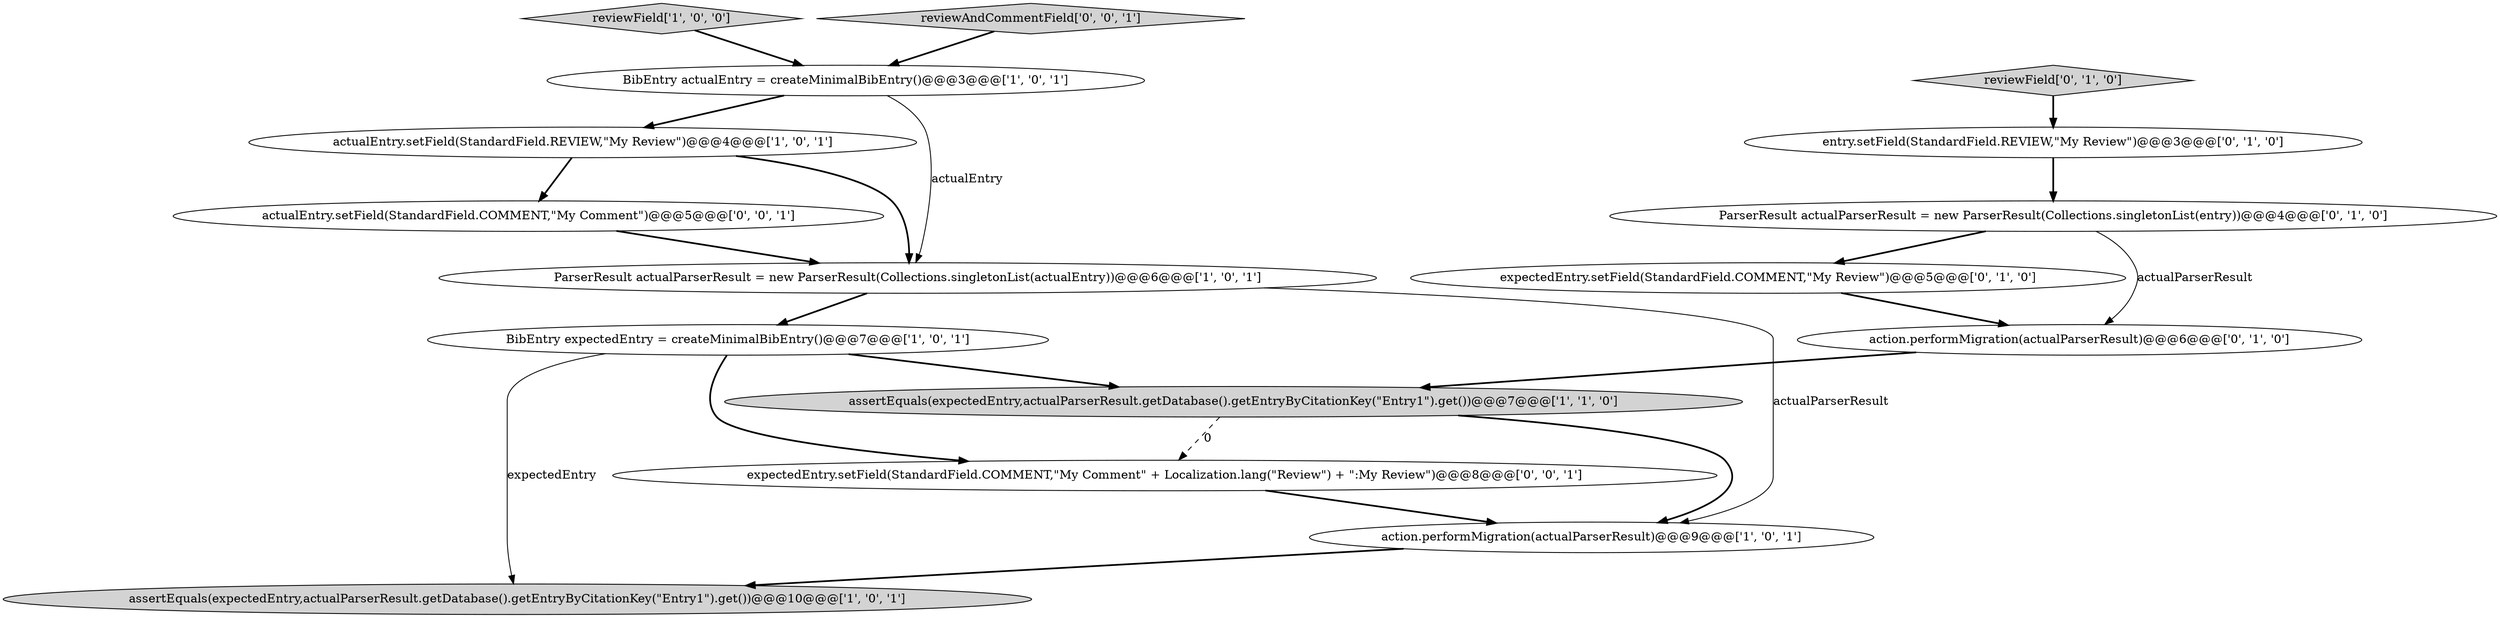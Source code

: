 digraph {
1 [style = filled, label = "assertEquals(expectedEntry,actualParserResult.getDatabase().getEntryByCitationKey(\"Entry1\").get())@@@7@@@['1', '1', '0']", fillcolor = lightgray, shape = ellipse image = "AAA0AAABBB1BBB"];
10 [style = filled, label = "expectedEntry.setField(StandardField.COMMENT,\"My Review\")@@@5@@@['0', '1', '0']", fillcolor = white, shape = ellipse image = "AAA0AAABBB2BBB"];
0 [style = filled, label = "actualEntry.setField(StandardField.REVIEW,\"My Review\")@@@4@@@['1', '0', '1']", fillcolor = white, shape = ellipse image = "AAA0AAABBB1BBB"];
5 [style = filled, label = "reviewField['1', '0', '0']", fillcolor = lightgray, shape = diamond image = "AAA0AAABBB1BBB"];
11 [style = filled, label = "ParserResult actualParserResult = new ParserResult(Collections.singletonList(entry))@@@4@@@['0', '1', '0']", fillcolor = white, shape = ellipse image = "AAA0AAABBB2BBB"];
13 [style = filled, label = "expectedEntry.setField(StandardField.COMMENT,\"My Comment\" + Localization.lang(\"Review\") + \":My Review\")@@@8@@@['0', '0', '1']", fillcolor = white, shape = ellipse image = "AAA0AAABBB3BBB"];
4 [style = filled, label = "ParserResult actualParserResult = new ParserResult(Collections.singletonList(actualEntry))@@@6@@@['1', '0', '1']", fillcolor = white, shape = ellipse image = "AAA0AAABBB1BBB"];
15 [style = filled, label = "actualEntry.setField(StandardField.COMMENT,\"My Comment\")@@@5@@@['0', '0', '1']", fillcolor = white, shape = ellipse image = "AAA0AAABBB3BBB"];
6 [style = filled, label = "assertEquals(expectedEntry,actualParserResult.getDatabase().getEntryByCitationKey(\"Entry1\").get())@@@10@@@['1', '0', '1']", fillcolor = lightgray, shape = ellipse image = "AAA0AAABBB1BBB"];
9 [style = filled, label = "action.performMigration(actualParserResult)@@@6@@@['0', '1', '0']", fillcolor = white, shape = ellipse image = "AAA0AAABBB2BBB"];
7 [style = filled, label = "BibEntry expectedEntry = createMinimalBibEntry()@@@7@@@['1', '0', '1']", fillcolor = white, shape = ellipse image = "AAA0AAABBB1BBB"];
3 [style = filled, label = "action.performMigration(actualParserResult)@@@9@@@['1', '0', '1']", fillcolor = white, shape = ellipse image = "AAA0AAABBB1BBB"];
2 [style = filled, label = "BibEntry actualEntry = createMinimalBibEntry()@@@3@@@['1', '0', '1']", fillcolor = white, shape = ellipse image = "AAA0AAABBB1BBB"];
8 [style = filled, label = "reviewField['0', '1', '0']", fillcolor = lightgray, shape = diamond image = "AAA0AAABBB2BBB"];
12 [style = filled, label = "entry.setField(StandardField.REVIEW,\"My Review\")@@@3@@@['0', '1', '0']", fillcolor = white, shape = ellipse image = "AAA0AAABBB2BBB"];
14 [style = filled, label = "reviewAndCommentField['0', '0', '1']", fillcolor = lightgray, shape = diamond image = "AAA0AAABBB3BBB"];
7->13 [style = bold, label=""];
7->1 [style = bold, label=""];
2->4 [style = solid, label="actualEntry"];
11->9 [style = solid, label="actualParserResult"];
12->11 [style = bold, label=""];
1->3 [style = bold, label=""];
3->6 [style = bold, label=""];
7->6 [style = solid, label="expectedEntry"];
0->15 [style = bold, label=""];
4->7 [style = bold, label=""];
1->13 [style = dashed, label="0"];
5->2 [style = bold, label=""];
4->3 [style = solid, label="actualParserResult"];
2->0 [style = bold, label=""];
13->3 [style = bold, label=""];
0->4 [style = bold, label=""];
11->10 [style = bold, label=""];
15->4 [style = bold, label=""];
10->9 [style = bold, label=""];
14->2 [style = bold, label=""];
9->1 [style = bold, label=""];
8->12 [style = bold, label=""];
}
